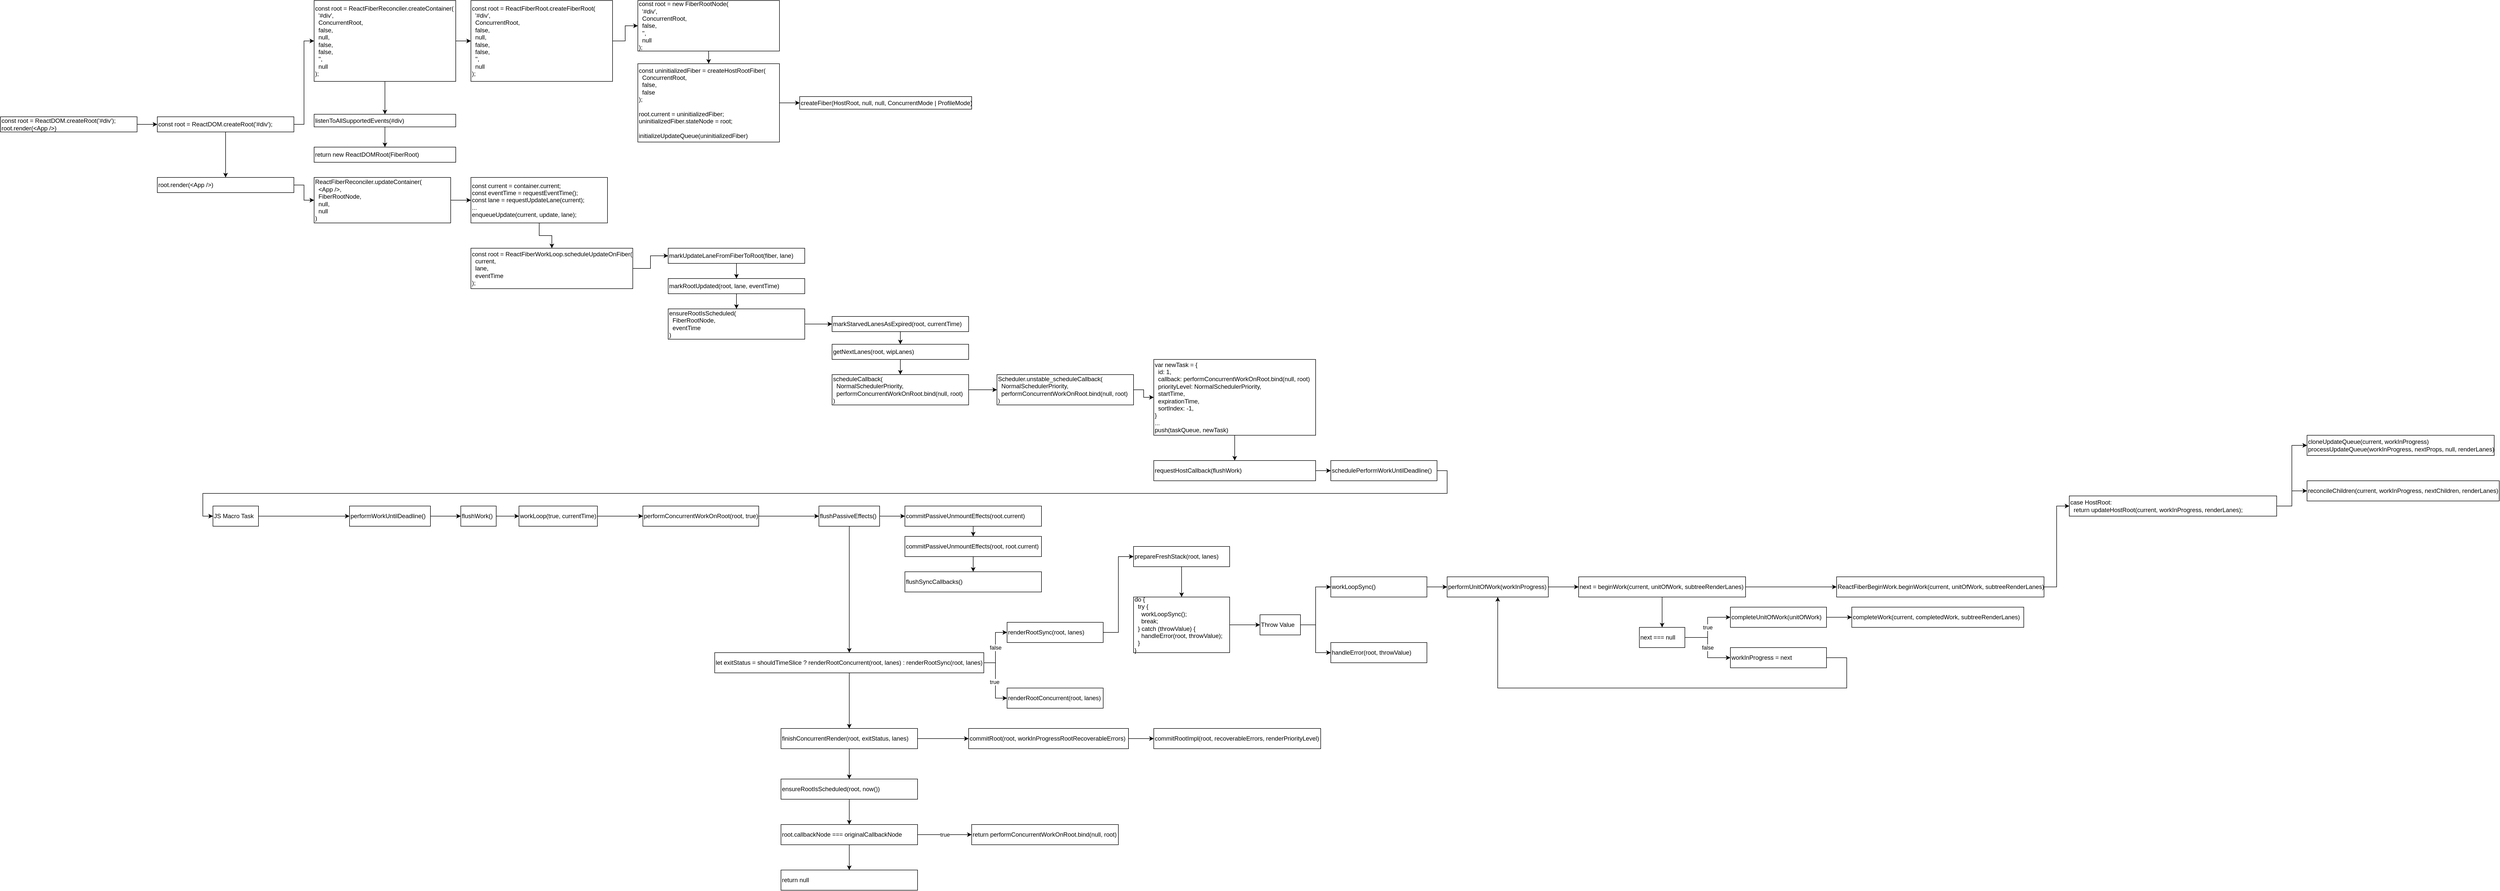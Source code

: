 <mxfile version="16.5.4" type="github">
  <diagram id="GfSZufIO2AmBlwZ52Pym" name="Page-1">
    <mxGraphModel dx="1042" dy="630" grid="1" gridSize="10" guides="1" tooltips="1" connect="1" arrows="1" fold="1" page="1" pageScale="1" pageWidth="827" pageHeight="1169" math="0" shadow="0">
      <root>
        <mxCell id="0" />
        <mxCell id="1" parent="0" />
        <mxCell id="aPvHuGmZJIQzvLXJGcmd-1" value="const root = ReactDOM.createRoot(&#39;#div&#39;);&lt;br&gt;root.render(&amp;lt;App /&amp;gt;)" style="rounded=0;html=1;align=left;" parent="1" vertex="1">
          <mxGeometry x="10" y="290" width="270" height="30" as="geometry" />
        </mxCell>
        <mxCell id="aPvHuGmZJIQzvLXJGcmd-2" value="" style="endArrow=classic;html=1;rounded=0;entryX=0;entryY=0.5;entryDx=0;entryDy=0;exitX=1;exitY=0.5;exitDx=0;exitDy=0;" parent="1" source="aPvHuGmZJIQzvLXJGcmd-1" target="aPvHuGmZJIQzvLXJGcmd-3" edge="1">
          <mxGeometry width="50" height="50" relative="1" as="geometry">
            <mxPoint x="180" y="250" as="sourcePoint" />
            <mxPoint x="350" y="305" as="targetPoint" />
          </mxGeometry>
        </mxCell>
        <mxCell id="aPvHuGmZJIQzvLXJGcmd-5" style="edgeStyle=orthogonalEdgeStyle;rounded=0;orthogonalLoop=1;jettySize=auto;html=1;exitX=1;exitY=0.5;exitDx=0;exitDy=0;entryX=0;entryY=0.5;entryDx=0;entryDy=0;" parent="1" source="aPvHuGmZJIQzvLXJGcmd-3" target="aPvHuGmZJIQzvLXJGcmd-4" edge="1">
          <mxGeometry relative="1" as="geometry" />
        </mxCell>
        <mxCell id="aPvHuGmZJIQzvLXJGcmd-19" style="edgeStyle=orthogonalEdgeStyle;rounded=0;orthogonalLoop=1;jettySize=auto;html=1;exitX=0.5;exitY=1;exitDx=0;exitDy=0;entryX=0.5;entryY=0;entryDx=0;entryDy=0;" parent="1" source="aPvHuGmZJIQzvLXJGcmd-3" target="aPvHuGmZJIQzvLXJGcmd-18" edge="1">
          <mxGeometry relative="1" as="geometry" />
        </mxCell>
        <mxCell id="aPvHuGmZJIQzvLXJGcmd-3" value="const root = ReactDOM.createRoot(&#39;#div&#39;);&lt;br&gt;" style="rounded=0;html=1;align=left;" parent="1" vertex="1">
          <mxGeometry x="320" y="290" width="270" height="30" as="geometry" />
        </mxCell>
        <mxCell id="aPvHuGmZJIQzvLXJGcmd-8" style="edgeStyle=orthogonalEdgeStyle;rounded=0;orthogonalLoop=1;jettySize=auto;html=1;exitX=0.5;exitY=1;exitDx=0;exitDy=0;" parent="1" source="aPvHuGmZJIQzvLXJGcmd-4" target="aPvHuGmZJIQzvLXJGcmd-6" edge="1">
          <mxGeometry relative="1" as="geometry" />
        </mxCell>
        <mxCell id="aPvHuGmZJIQzvLXJGcmd-11" style="edgeStyle=orthogonalEdgeStyle;rounded=0;orthogonalLoop=1;jettySize=auto;html=1;entryX=0;entryY=0.5;entryDx=0;entryDy=0;" parent="1" source="aPvHuGmZJIQzvLXJGcmd-4" target="aPvHuGmZJIQzvLXJGcmd-10" edge="1">
          <mxGeometry relative="1" as="geometry" />
        </mxCell>
        <mxCell id="aPvHuGmZJIQzvLXJGcmd-4" value="const root = ReactFiberReconciler.createContainer(&lt;br&gt;&amp;nbsp; &#39;#div&#39;,&lt;br&gt;&amp;nbsp; ConcurrentRoot,&lt;br&gt;&lt;span style=&quot;white-space: pre&quot;&gt;&amp;nbsp; false,&lt;br&gt;&lt;/span&gt;&amp;nbsp; null,&lt;br&gt;&amp;nbsp; false,&lt;br&gt;&amp;nbsp; false,&lt;br&gt;&amp;nbsp; &#39;&#39;,&lt;br&gt;&amp;nbsp; null&lt;br&gt;);" style="rounded=0;html=1;align=left;" parent="1" vertex="1">
          <mxGeometry x="630" y="60" width="280" height="160" as="geometry" />
        </mxCell>
        <mxCell id="aPvHuGmZJIQzvLXJGcmd-9" style="edgeStyle=orthogonalEdgeStyle;rounded=0;orthogonalLoop=1;jettySize=auto;html=1;exitX=0.5;exitY=1;exitDx=0;exitDy=0;entryX=0.5;entryY=0;entryDx=0;entryDy=0;" parent="1" source="aPvHuGmZJIQzvLXJGcmd-6" target="aPvHuGmZJIQzvLXJGcmd-7" edge="1">
          <mxGeometry relative="1" as="geometry" />
        </mxCell>
        <mxCell id="aPvHuGmZJIQzvLXJGcmd-6" value="listenToAllSupportedEvents(#div)" style="rounded=0;html=1;align=left;" parent="1" vertex="1">
          <mxGeometry x="630" y="285" width="280" height="25" as="geometry" />
        </mxCell>
        <mxCell id="aPvHuGmZJIQzvLXJGcmd-7" value="return new ReactDOMRoot(FiberRoot)" style="rounded=0;html=1;align=left;" parent="1" vertex="1">
          <mxGeometry x="630" y="350" width="280" height="30" as="geometry" />
        </mxCell>
        <mxCell id="aPvHuGmZJIQzvLXJGcmd-16" style="edgeStyle=orthogonalEdgeStyle;rounded=0;orthogonalLoop=1;jettySize=auto;html=1;exitX=1;exitY=0.5;exitDx=0;exitDy=0;entryX=0;entryY=0.5;entryDx=0;entryDy=0;" parent="1" source="aPvHuGmZJIQzvLXJGcmd-10" target="aPvHuGmZJIQzvLXJGcmd-12" edge="1">
          <mxGeometry relative="1" as="geometry" />
        </mxCell>
        <mxCell id="aPvHuGmZJIQzvLXJGcmd-10" value="const root = ReactFiberRoot.createFiberRoot(&lt;br&gt;&amp;nbsp; &#39;#div&#39;,&lt;br&gt;&amp;nbsp; ConcurrentRoot,&lt;br&gt;&lt;span style=&quot;white-space: pre&quot;&gt;&amp;nbsp; false,&lt;br&gt;&lt;/span&gt;&amp;nbsp; null,&lt;br&gt;&amp;nbsp; false,&lt;br&gt;&amp;nbsp; false,&lt;br&gt;&amp;nbsp; &#39;&#39;,&lt;br&gt;&amp;nbsp; null&lt;br&gt;);&lt;br&gt;" style="rounded=0;html=1;align=left;" parent="1" vertex="1">
          <mxGeometry x="940" y="60" width="280" height="160" as="geometry" />
        </mxCell>
        <mxCell id="aPvHuGmZJIQzvLXJGcmd-17" style="edgeStyle=orthogonalEdgeStyle;rounded=0;orthogonalLoop=1;jettySize=auto;html=1;exitX=0.5;exitY=1;exitDx=0;exitDy=0;entryX=0.5;entryY=0;entryDx=0;entryDy=0;" parent="1" source="aPvHuGmZJIQzvLXJGcmd-12" target="aPvHuGmZJIQzvLXJGcmd-13" edge="1">
          <mxGeometry relative="1" as="geometry" />
        </mxCell>
        <mxCell id="aPvHuGmZJIQzvLXJGcmd-12" value="const root = new FiberRootNode(&lt;br&gt;&amp;nbsp; &#39;#div&#39;,&lt;br&gt;&amp;nbsp; ConcurrentRoot,&lt;br&gt;&amp;nbsp; false,&lt;br&gt;&amp;nbsp; &#39;&#39;,&lt;br&gt;&amp;nbsp; null&lt;br&gt;);" style="rounded=0;html=1;align=left;" parent="1" vertex="1">
          <mxGeometry x="1270" y="60" width="280" height="100" as="geometry" />
        </mxCell>
        <mxCell id="aPvHuGmZJIQzvLXJGcmd-15" style="edgeStyle=orthogonalEdgeStyle;rounded=0;orthogonalLoop=1;jettySize=auto;html=1;entryX=0;entryY=0.5;entryDx=0;entryDy=0;" parent="1" source="aPvHuGmZJIQzvLXJGcmd-13" target="aPvHuGmZJIQzvLXJGcmd-14" edge="1">
          <mxGeometry relative="1" as="geometry" />
        </mxCell>
        <mxCell id="aPvHuGmZJIQzvLXJGcmd-13" value="const uninitializedFiber = createHostRootFiber(&lt;br&gt;&amp;nbsp; ConcurrentRoot,&lt;br&gt;&amp;nbsp; false,&lt;br&gt;&amp;nbsp; false&lt;br&gt;);&lt;br&gt;&lt;br&gt;root.current = uninitializedFiber;&lt;br&gt;uninitializedFiber.stateNode = root;&lt;br&gt;&lt;br&gt;initializeUpdateQueue(uninitializedFiber)&lt;br&gt;" style="rounded=0;html=1;align=left;" parent="1" vertex="1">
          <mxGeometry x="1270" y="185" width="280" height="155" as="geometry" />
        </mxCell>
        <mxCell id="aPvHuGmZJIQzvLXJGcmd-14" value="createFiber(HostRoot, null, null, ConcurrentMode | ProfileMode)" style="rounded=0;html=1;align=left;" parent="1" vertex="1">
          <mxGeometry x="1590" y="250" width="340" height="25" as="geometry" />
        </mxCell>
        <mxCell id="aPvHuGmZJIQzvLXJGcmd-21" style="edgeStyle=orthogonalEdgeStyle;rounded=0;orthogonalLoop=1;jettySize=auto;html=1;exitX=1;exitY=0.5;exitDx=0;exitDy=0;entryX=0;entryY=0.5;entryDx=0;entryDy=0;" parent="1" source="aPvHuGmZJIQzvLXJGcmd-18" target="aPvHuGmZJIQzvLXJGcmd-20" edge="1">
          <mxGeometry relative="1" as="geometry" />
        </mxCell>
        <mxCell id="aPvHuGmZJIQzvLXJGcmd-18" value="root.render(&amp;lt;App /&amp;gt;)" style="rounded=0;html=1;align=left;" parent="1" vertex="1">
          <mxGeometry x="320" y="410" width="270" height="30" as="geometry" />
        </mxCell>
        <mxCell id="aPvHuGmZJIQzvLXJGcmd-23" style="edgeStyle=orthogonalEdgeStyle;rounded=0;orthogonalLoop=1;jettySize=auto;html=1;exitX=1;exitY=0.5;exitDx=0;exitDy=0;entryX=0;entryY=0.5;entryDx=0;entryDy=0;" parent="1" source="aPvHuGmZJIQzvLXJGcmd-20" target="aPvHuGmZJIQzvLXJGcmd-22" edge="1">
          <mxGeometry relative="1" as="geometry" />
        </mxCell>
        <mxCell id="aPvHuGmZJIQzvLXJGcmd-20" value="ReactFiberReconciler.updateContainer(&lt;br&gt;&amp;nbsp; &amp;lt;App /&amp;gt;,&lt;br&gt;&amp;nbsp; FiberRootNode,&lt;br&gt;&amp;nbsp; null,&lt;br&gt;&amp;nbsp; null&lt;br&gt;)" style="rounded=0;html=1;align=left;" parent="1" vertex="1">
          <mxGeometry x="630" y="410" width="270" height="90" as="geometry" />
        </mxCell>
        <mxCell id="aPvHuGmZJIQzvLXJGcmd-25" style="edgeStyle=orthogonalEdgeStyle;rounded=0;orthogonalLoop=1;jettySize=auto;html=1;exitX=0.5;exitY=1;exitDx=0;exitDy=0;entryX=0.5;entryY=0;entryDx=0;entryDy=0;" parent="1" source="aPvHuGmZJIQzvLXJGcmd-22" target="aPvHuGmZJIQzvLXJGcmd-24" edge="1">
          <mxGeometry relative="1" as="geometry" />
        </mxCell>
        <mxCell id="aPvHuGmZJIQzvLXJGcmd-22" value="const current = container.current;&lt;br&gt;const eventTime = requestEventTime();&lt;br&gt;const lane = requestUpdateLane(current);&lt;br&gt;...&lt;br&gt;enqueueUpdate(current, update, lane);&lt;br&gt;" style="rounded=0;html=1;align=left;" parent="1" vertex="1">
          <mxGeometry x="940" y="410" width="270" height="90" as="geometry" />
        </mxCell>
        <mxCell id="aPvHuGmZJIQzvLXJGcmd-30" style="edgeStyle=orthogonalEdgeStyle;rounded=0;orthogonalLoop=1;jettySize=auto;html=1;exitX=1;exitY=0.5;exitDx=0;exitDy=0;entryX=0;entryY=0.5;entryDx=0;entryDy=0;" parent="1" source="aPvHuGmZJIQzvLXJGcmd-24" target="aPvHuGmZJIQzvLXJGcmd-26" edge="1">
          <mxGeometry relative="1" as="geometry" />
        </mxCell>
        <mxCell id="aPvHuGmZJIQzvLXJGcmd-24" value="const root = ReactFiberWorkLoop.scheduleUpdateOnFiber(&lt;br&gt;&amp;nbsp; current,&lt;br&gt;&amp;nbsp; lane, &lt;br&gt;&amp;nbsp; eventTime&lt;br&gt;);" style="rounded=0;html=1;align=left;" parent="1" vertex="1">
          <mxGeometry x="940" y="550" width="320" height="80" as="geometry" />
        </mxCell>
        <mxCell id="aPvHuGmZJIQzvLXJGcmd-31" style="edgeStyle=orthogonalEdgeStyle;rounded=0;orthogonalLoop=1;jettySize=auto;html=1;exitX=0.5;exitY=1;exitDx=0;exitDy=0;entryX=0.5;entryY=0;entryDx=0;entryDy=0;" parent="1" source="aPvHuGmZJIQzvLXJGcmd-26" target="aPvHuGmZJIQzvLXJGcmd-27" edge="1">
          <mxGeometry relative="1" as="geometry" />
        </mxCell>
        <mxCell id="aPvHuGmZJIQzvLXJGcmd-26" value="markUpdateLaneFromFiberToRoot(fiber, lane)" style="rounded=0;html=1;align=left;" parent="1" vertex="1">
          <mxGeometry x="1330" y="550" width="270" height="30" as="geometry" />
        </mxCell>
        <mxCell id="aPvHuGmZJIQzvLXJGcmd-33" style="edgeStyle=orthogonalEdgeStyle;rounded=0;orthogonalLoop=1;jettySize=auto;html=1;exitX=0.5;exitY=1;exitDx=0;exitDy=0;entryX=0.5;entryY=0;entryDx=0;entryDy=0;" parent="1" source="aPvHuGmZJIQzvLXJGcmd-27" target="aPvHuGmZJIQzvLXJGcmd-32" edge="1">
          <mxGeometry relative="1" as="geometry" />
        </mxCell>
        <mxCell id="aPvHuGmZJIQzvLXJGcmd-27" value="markRootUpdated(root, lane, eventTime)" style="rounded=0;html=1;align=left;" parent="1" vertex="1">
          <mxGeometry x="1330" y="610" width="270" height="30" as="geometry" />
        </mxCell>
        <mxCell id="aPvHuGmZJIQzvLXJGcmd-35" style="edgeStyle=orthogonalEdgeStyle;rounded=0;orthogonalLoop=1;jettySize=auto;html=1;exitX=1;exitY=0.5;exitDx=0;exitDy=0;entryX=0;entryY=0.5;entryDx=0;entryDy=0;" parent="1" source="aPvHuGmZJIQzvLXJGcmd-32" target="aPvHuGmZJIQzvLXJGcmd-34" edge="1">
          <mxGeometry relative="1" as="geometry" />
        </mxCell>
        <mxCell id="aPvHuGmZJIQzvLXJGcmd-32" value="ensureRootIsScheduled(&lt;br&gt;&amp;nbsp; FiberRootNode, &lt;br&gt;&amp;nbsp; eventTime&lt;br&gt;)" style="rounded=0;html=1;align=left;" parent="1" vertex="1">
          <mxGeometry x="1330" y="670" width="270" height="60" as="geometry" />
        </mxCell>
        <mxCell id="aPvHuGmZJIQzvLXJGcmd-37" style="edgeStyle=orthogonalEdgeStyle;rounded=0;orthogonalLoop=1;jettySize=auto;html=1;exitX=0.5;exitY=1;exitDx=0;exitDy=0;entryX=0.5;entryY=0;entryDx=0;entryDy=0;" parent="1" source="aPvHuGmZJIQzvLXJGcmd-34" target="aPvHuGmZJIQzvLXJGcmd-36" edge="1">
          <mxGeometry relative="1" as="geometry" />
        </mxCell>
        <mxCell id="aPvHuGmZJIQzvLXJGcmd-34" value="markStarvedLanesAsExpired(root, currentTime)" style="rounded=0;html=1;align=left;" parent="1" vertex="1">
          <mxGeometry x="1654" y="685" width="270" height="30" as="geometry" />
        </mxCell>
        <mxCell id="aPvHuGmZJIQzvLXJGcmd-39" style="edgeStyle=orthogonalEdgeStyle;rounded=0;orthogonalLoop=1;jettySize=auto;html=1;exitX=0.5;exitY=1;exitDx=0;exitDy=0;entryX=0.5;entryY=0;entryDx=0;entryDy=0;" parent="1" source="aPvHuGmZJIQzvLXJGcmd-36" target="aPvHuGmZJIQzvLXJGcmd-38" edge="1">
          <mxGeometry relative="1" as="geometry" />
        </mxCell>
        <mxCell id="aPvHuGmZJIQzvLXJGcmd-36" value="getNextLanes(root, wipLanes)" style="rounded=0;html=1;align=left;" parent="1" vertex="1">
          <mxGeometry x="1654" y="740" width="270" height="30" as="geometry" />
        </mxCell>
        <mxCell id="aPvHuGmZJIQzvLXJGcmd-41" style="edgeStyle=orthogonalEdgeStyle;rounded=0;orthogonalLoop=1;jettySize=auto;html=1;exitX=1;exitY=0.5;exitDx=0;exitDy=0;" parent="1" source="aPvHuGmZJIQzvLXJGcmd-38" target="aPvHuGmZJIQzvLXJGcmd-40" edge="1">
          <mxGeometry relative="1" as="geometry" />
        </mxCell>
        <mxCell id="aPvHuGmZJIQzvLXJGcmd-38" value="scheduleCallback(&lt;br&gt;&amp;nbsp; NormalSchedulerPriority, &lt;br&gt;&amp;nbsp; performConcurrentWorkOnRoot.bind(null, root)&lt;br&gt;)" style="rounded=0;html=1;align=left;" parent="1" vertex="1">
          <mxGeometry x="1654" y="800" width="270" height="60" as="geometry" />
        </mxCell>
        <mxCell id="aPvHuGmZJIQzvLXJGcmd-43" style="edgeStyle=orthogonalEdgeStyle;rounded=0;orthogonalLoop=1;jettySize=auto;html=1;exitX=1;exitY=0.5;exitDx=0;exitDy=0;entryX=0;entryY=0.5;entryDx=0;entryDy=0;" parent="1" source="aPvHuGmZJIQzvLXJGcmd-40" target="aPvHuGmZJIQzvLXJGcmd-42" edge="1">
          <mxGeometry relative="1" as="geometry" />
        </mxCell>
        <mxCell id="aPvHuGmZJIQzvLXJGcmd-40" value="Scheduler.unstable_scheduleCallback(&lt;br&gt;&amp;nbsp; NormalSchedulerPriority, &lt;br&gt;&amp;nbsp; performConcurrentWorkOnRoot.bind(null, root)&lt;br&gt;)" style="rounded=0;html=1;align=left;" parent="1" vertex="1">
          <mxGeometry x="1980" y="800" width="270" height="60" as="geometry" />
        </mxCell>
        <mxCell id="aPvHuGmZJIQzvLXJGcmd-46" style="edgeStyle=orthogonalEdgeStyle;rounded=0;orthogonalLoop=1;jettySize=auto;html=1;exitX=0.5;exitY=1;exitDx=0;exitDy=0;entryX=0.5;entryY=0;entryDx=0;entryDy=0;" parent="1" source="aPvHuGmZJIQzvLXJGcmd-42" target="aPvHuGmZJIQzvLXJGcmd-45" edge="1">
          <mxGeometry relative="1" as="geometry" />
        </mxCell>
        <mxCell id="aPvHuGmZJIQzvLXJGcmd-42" value="var newTask = {&lt;br&gt;&lt;span&gt;&amp;nbsp; id: 1,&lt;br&gt;&lt;/span&gt;&amp;nbsp; callback: performConcurrentWorkOnRoot.bind(null, root)&lt;br&gt;&amp;nbsp; priorityLevel: NormalSchedulerPriority,&lt;br&gt;&amp;nbsp; startTime,&lt;br&gt;&amp;nbsp; expirationTime,&lt;br&gt;&amp;nbsp; sortIndex: -1,&lt;br&gt;}&lt;br&gt;...&lt;br&gt;push(taskQueue, newTask)&lt;br&gt;" style="rounded=0;html=1;align=left;" parent="1" vertex="1">
          <mxGeometry x="2290" y="770" width="320" height="150" as="geometry" />
        </mxCell>
        <mxCell id="aPvHuGmZJIQzvLXJGcmd-49" style="edgeStyle=orthogonalEdgeStyle;rounded=0;orthogonalLoop=1;jettySize=auto;html=1;exitX=1;exitY=0.5;exitDx=0;exitDy=0;entryX=0;entryY=0.5;entryDx=0;entryDy=0;" parent="1" source="aPvHuGmZJIQzvLXJGcmd-45" target="aPvHuGmZJIQzvLXJGcmd-47" edge="1">
          <mxGeometry relative="1" as="geometry" />
        </mxCell>
        <mxCell id="aPvHuGmZJIQzvLXJGcmd-45" value="requestHostCallback(flushWork)" style="rounded=0;html=1;align=left;" parent="1" vertex="1">
          <mxGeometry x="2290" y="970" width="320" height="40" as="geometry" />
        </mxCell>
        <mxCell id="aPvHuGmZJIQzvLXJGcmd-53" style="edgeStyle=orthogonalEdgeStyle;rounded=0;orthogonalLoop=1;jettySize=auto;html=1;exitX=1;exitY=0.5;exitDx=0;exitDy=0;entryX=0;entryY=0.5;entryDx=0;entryDy=0;" parent="1" source="aPvHuGmZJIQzvLXJGcmd-47" target="aPvHuGmZJIQzvLXJGcmd-51" edge="1">
          <mxGeometry relative="1" as="geometry" />
        </mxCell>
        <mxCell id="aPvHuGmZJIQzvLXJGcmd-47" value="schedulePerformWorkUntilDeadline()" style="rounded=0;html=1;align=left;" parent="1" vertex="1">
          <mxGeometry x="2640" y="970" width="210" height="40" as="geometry" />
        </mxCell>
        <mxCell id="aPvHuGmZJIQzvLXJGcmd-55" value="" style="edgeStyle=orthogonalEdgeStyle;rounded=0;orthogonalLoop=1;jettySize=auto;html=1;" parent="1" source="aPvHuGmZJIQzvLXJGcmd-50" target="aPvHuGmZJIQzvLXJGcmd-54" edge="1">
          <mxGeometry relative="1" as="geometry" />
        </mxCell>
        <mxCell id="aPvHuGmZJIQzvLXJGcmd-50" value="performWorkUntilDeadline()" style="rounded=0;html=1;align=left;" parent="1" vertex="1">
          <mxGeometry x="700" y="1060" width="160" height="40" as="geometry" />
        </mxCell>
        <mxCell id="aPvHuGmZJIQzvLXJGcmd-52" style="edgeStyle=orthogonalEdgeStyle;rounded=0;orthogonalLoop=1;jettySize=auto;html=1;exitX=1;exitY=0.5;exitDx=0;exitDy=0;entryX=0;entryY=0.5;entryDx=0;entryDy=0;" parent="1" source="aPvHuGmZJIQzvLXJGcmd-51" target="aPvHuGmZJIQzvLXJGcmd-50" edge="1">
          <mxGeometry relative="1" as="geometry" />
        </mxCell>
        <mxCell id="aPvHuGmZJIQzvLXJGcmd-51" value="JS Macro Task" style="rounded=0;html=1;align=left;" parent="1" vertex="1">
          <mxGeometry x="430" y="1060" width="90" height="40" as="geometry" />
        </mxCell>
        <mxCell id="aPvHuGmZJIQzvLXJGcmd-57" value="" style="edgeStyle=orthogonalEdgeStyle;rounded=0;orthogonalLoop=1;jettySize=auto;html=1;" parent="1" source="aPvHuGmZJIQzvLXJGcmd-54" target="aPvHuGmZJIQzvLXJGcmd-56" edge="1">
          <mxGeometry relative="1" as="geometry" />
        </mxCell>
        <mxCell id="aPvHuGmZJIQzvLXJGcmd-54" value="flushWork()" style="rounded=0;html=1;align=left;" parent="1" vertex="1">
          <mxGeometry x="920" y="1060" width="70" height="40" as="geometry" />
        </mxCell>
        <mxCell id="aPvHuGmZJIQzvLXJGcmd-59" value="" style="edgeStyle=orthogonalEdgeStyle;rounded=0;orthogonalLoop=1;jettySize=auto;html=1;entryX=0;entryY=0.5;entryDx=0;entryDy=0;" parent="1" source="aPvHuGmZJIQzvLXJGcmd-56" target="aPvHuGmZJIQzvLXJGcmd-66" edge="1">
          <mxGeometry relative="1" as="geometry">
            <mxPoint x="1560" y="1130" as="targetPoint" />
          </mxGeometry>
        </mxCell>
        <mxCell id="aPvHuGmZJIQzvLXJGcmd-56" value="workLoop(true, currentTime)" style="rounded=0;html=1;align=left;" parent="1" vertex="1">
          <mxGeometry x="1035" y="1060" width="155" height="40" as="geometry" />
        </mxCell>
        <mxCell id="aPvHuGmZJIQzvLXJGcmd-62" value="" style="edgeStyle=orthogonalEdgeStyle;rounded=0;orthogonalLoop=1;jettySize=auto;html=1;" parent="1" source="aPvHuGmZJIQzvLXJGcmd-58" target="aPvHuGmZJIQzvLXJGcmd-60" edge="1">
          <mxGeometry relative="1" as="geometry" />
        </mxCell>
        <mxCell id="aPvHuGmZJIQzvLXJGcmd-69" style="edgeStyle=orthogonalEdgeStyle;rounded=0;orthogonalLoop=1;jettySize=auto;html=1;" parent="1" source="aPvHuGmZJIQzvLXJGcmd-58" target="aPvHuGmZJIQzvLXJGcmd-68" edge="1">
          <mxGeometry relative="1" as="geometry" />
        </mxCell>
        <mxCell id="aPvHuGmZJIQzvLXJGcmd-58" value="flushPassiveEffects()" style="rounded=0;html=1;align=left;" parent="1" vertex="1">
          <mxGeometry x="1628" y="1060" width="120" height="40" as="geometry" />
        </mxCell>
        <mxCell id="aPvHuGmZJIQzvLXJGcmd-63" value="" style="edgeStyle=orthogonalEdgeStyle;rounded=0;orthogonalLoop=1;jettySize=auto;html=1;" parent="1" source="aPvHuGmZJIQzvLXJGcmd-60" target="aPvHuGmZJIQzvLXJGcmd-61" edge="1">
          <mxGeometry relative="1" as="geometry" />
        </mxCell>
        <mxCell id="aPvHuGmZJIQzvLXJGcmd-60" value="commitPassiveUnmountEffects(root.current)" style="rounded=0;html=1;align=left;" parent="1" vertex="1">
          <mxGeometry x="1798" y="1060" width="270" height="40" as="geometry" />
        </mxCell>
        <mxCell id="aPvHuGmZJIQzvLXJGcmd-65" value="" style="edgeStyle=orthogonalEdgeStyle;rounded=0;orthogonalLoop=1;jettySize=auto;html=1;" parent="1" source="aPvHuGmZJIQzvLXJGcmd-61" target="aPvHuGmZJIQzvLXJGcmd-64" edge="1">
          <mxGeometry relative="1" as="geometry" />
        </mxCell>
        <mxCell id="aPvHuGmZJIQzvLXJGcmd-61" value="commitPassiveUnmountEffects(root, root.current)" style="rounded=0;html=1;align=left;" parent="1" vertex="1">
          <mxGeometry x="1798" y="1120" width="270" height="40" as="geometry" />
        </mxCell>
        <mxCell id="aPvHuGmZJIQzvLXJGcmd-64" value="flushSyncCallbacks()" style="rounded=0;html=1;align=left;" parent="1" vertex="1">
          <mxGeometry x="1798" y="1190" width="270" height="40" as="geometry" />
        </mxCell>
        <mxCell id="aPvHuGmZJIQzvLXJGcmd-67" value="" style="edgeStyle=orthogonalEdgeStyle;rounded=0;orthogonalLoop=1;jettySize=auto;html=1;" parent="1" source="aPvHuGmZJIQzvLXJGcmd-66" target="aPvHuGmZJIQzvLXJGcmd-58" edge="1">
          <mxGeometry relative="1" as="geometry" />
        </mxCell>
        <mxCell id="aPvHuGmZJIQzvLXJGcmd-66" value="performConcurrentWorkOnRoot(root, true)" style="rounded=0;html=1;align=left;" parent="1" vertex="1">
          <mxGeometry x="1280" y="1060" width="229" height="40" as="geometry" />
        </mxCell>
        <mxCell id="aPvHuGmZJIQzvLXJGcmd-72" style="edgeStyle=orthogonalEdgeStyle;rounded=0;orthogonalLoop=1;jettySize=auto;html=1;entryX=0;entryY=0.5;entryDx=0;entryDy=0;" parent="1" source="aPvHuGmZJIQzvLXJGcmd-68" target="aPvHuGmZJIQzvLXJGcmd-70" edge="1">
          <mxGeometry relative="1" as="geometry" />
        </mxCell>
        <mxCell id="aPvHuGmZJIQzvLXJGcmd-73" value="true" style="edgeLabel;html=1;align=center;verticalAlign=middle;resizable=0;points=[];" parent="aPvHuGmZJIQzvLXJGcmd-72" vertex="1" connectable="0">
          <mxGeometry x="0.052" y="-2" relative="1" as="geometry">
            <mxPoint as="offset" />
          </mxGeometry>
        </mxCell>
        <mxCell id="aPvHuGmZJIQzvLXJGcmd-74" value="false" style="edgeStyle=orthogonalEdgeStyle;rounded=0;orthogonalLoop=1;jettySize=auto;html=1;entryX=0;entryY=0.5;entryDx=0;entryDy=0;" parent="1" source="aPvHuGmZJIQzvLXJGcmd-68" target="aPvHuGmZJIQzvLXJGcmd-71" edge="1">
          <mxGeometry relative="1" as="geometry" />
        </mxCell>
        <mxCell id="aPvHuGmZJIQzvLXJGcmd-77" value="" style="edgeStyle=orthogonalEdgeStyle;rounded=0;orthogonalLoop=1;jettySize=auto;html=1;" parent="1" source="aPvHuGmZJIQzvLXJGcmd-68" target="aPvHuGmZJIQzvLXJGcmd-75" edge="1">
          <mxGeometry relative="1" as="geometry" />
        </mxCell>
        <mxCell id="aPvHuGmZJIQzvLXJGcmd-68" value="let exitStatus = shouldTimeSlice ? renderRootConcurrent(root, lanes) : renderRootSync(root, lanes)" style="rounded=0;html=1;align=left;" parent="1" vertex="1">
          <mxGeometry x="1422" y="1350" width="532" height="40" as="geometry" />
        </mxCell>
        <mxCell id="aPvHuGmZJIQzvLXJGcmd-70" value="renderRootConcurrent(root, lanes)" style="rounded=0;html=1;align=left;" parent="1" vertex="1">
          <mxGeometry x="2000" y="1420" width="190" height="40" as="geometry" />
        </mxCell>
        <mxCell id="aPvHuGmZJIQzvLXJGcmd-87" value="" style="edgeStyle=orthogonalEdgeStyle;rounded=0;orthogonalLoop=1;jettySize=auto;html=1;entryX=0;entryY=0.5;entryDx=0;entryDy=0;" parent="1" source="aPvHuGmZJIQzvLXJGcmd-71" target="aPvHuGmZJIQzvLXJGcmd-86" edge="1">
          <mxGeometry relative="1" as="geometry" />
        </mxCell>
        <mxCell id="aPvHuGmZJIQzvLXJGcmd-71" value="renderRootSync(root, lanes)" style="rounded=0;html=1;align=left;" parent="1" vertex="1">
          <mxGeometry x="2000" y="1290" width="190" height="40" as="geometry" />
        </mxCell>
        <mxCell id="aPvHuGmZJIQzvLXJGcmd-78" value="" style="edgeStyle=orthogonalEdgeStyle;rounded=0;orthogonalLoop=1;jettySize=auto;html=1;" parent="1" source="aPvHuGmZJIQzvLXJGcmd-75" target="aPvHuGmZJIQzvLXJGcmd-76" edge="1">
          <mxGeometry relative="1" as="geometry" />
        </mxCell>
        <mxCell id="wl0tcXKJO6LF3421pvtA-4" value="" style="edgeStyle=orthogonalEdgeStyle;rounded=0;orthogonalLoop=1;jettySize=auto;html=1;" edge="1" parent="1" source="aPvHuGmZJIQzvLXJGcmd-75" target="wl0tcXKJO6LF3421pvtA-3">
          <mxGeometry relative="1" as="geometry" />
        </mxCell>
        <mxCell id="aPvHuGmZJIQzvLXJGcmd-75" value="finishConcurrentRender(root, exitStatus, lanes)" style="rounded=0;html=1;align=left;" parent="1" vertex="1">
          <mxGeometry x="1553" y="1500" width="270" height="40" as="geometry" />
        </mxCell>
        <mxCell id="aPvHuGmZJIQzvLXJGcmd-83" value="" style="edgeStyle=orthogonalEdgeStyle;rounded=0;orthogonalLoop=1;jettySize=auto;html=1;" parent="1" source="aPvHuGmZJIQzvLXJGcmd-76" target="aPvHuGmZJIQzvLXJGcmd-79" edge="1">
          <mxGeometry relative="1" as="geometry" />
        </mxCell>
        <mxCell id="aPvHuGmZJIQzvLXJGcmd-76" value="ensureRootIsScheduled(root, now())" style="rounded=0;html=1;align=left;" parent="1" vertex="1">
          <mxGeometry x="1553" y="1600" width="270" height="40" as="geometry" />
        </mxCell>
        <mxCell id="aPvHuGmZJIQzvLXJGcmd-81" value="" style="edgeStyle=orthogonalEdgeStyle;rounded=0;orthogonalLoop=1;jettySize=auto;html=1;" parent="1" source="aPvHuGmZJIQzvLXJGcmd-79" target="aPvHuGmZJIQzvLXJGcmd-80" edge="1">
          <mxGeometry relative="1" as="geometry" />
        </mxCell>
        <mxCell id="aPvHuGmZJIQzvLXJGcmd-82" value="true" style="edgeLabel;html=1;align=center;verticalAlign=middle;resizable=0;points=[];" parent="aPvHuGmZJIQzvLXJGcmd-81" vertex="1" connectable="0">
          <mxGeometry x="0.009" y="-5" relative="1" as="geometry">
            <mxPoint y="-5" as="offset" />
          </mxGeometry>
        </mxCell>
        <mxCell id="aPvHuGmZJIQzvLXJGcmd-85" value="" style="edgeStyle=orthogonalEdgeStyle;rounded=0;orthogonalLoop=1;jettySize=auto;html=1;" parent="1" source="aPvHuGmZJIQzvLXJGcmd-79" target="aPvHuGmZJIQzvLXJGcmd-84" edge="1">
          <mxGeometry relative="1" as="geometry" />
        </mxCell>
        <mxCell id="aPvHuGmZJIQzvLXJGcmd-79" value="root.callbackNode === originalCallbackNode" style="rounded=0;html=1;align=left;" parent="1" vertex="1">
          <mxGeometry x="1553" y="1690" width="270" height="40" as="geometry" />
        </mxCell>
        <mxCell id="aPvHuGmZJIQzvLXJGcmd-80" value="return performConcurrentWorkOnRoot.bind(null, root)" style="rounded=0;html=1;align=left;" parent="1" vertex="1">
          <mxGeometry x="1930" y="1690" width="290" height="40" as="geometry" />
        </mxCell>
        <mxCell id="aPvHuGmZJIQzvLXJGcmd-84" value="return null" style="rounded=0;html=1;align=left;" parent="1" vertex="1">
          <mxGeometry x="1553" y="1780" width="270" height="40" as="geometry" />
        </mxCell>
        <mxCell id="aPvHuGmZJIQzvLXJGcmd-89" value="" style="edgeStyle=orthogonalEdgeStyle;rounded=0;orthogonalLoop=1;jettySize=auto;html=1;" parent="1" source="aPvHuGmZJIQzvLXJGcmd-86" target="aPvHuGmZJIQzvLXJGcmd-88" edge="1">
          <mxGeometry relative="1" as="geometry" />
        </mxCell>
        <mxCell id="aPvHuGmZJIQzvLXJGcmd-86" value="prepareFreshStack(root, lanes)" style="rounded=0;html=1;align=left;" parent="1" vertex="1">
          <mxGeometry x="2250" y="1140" width="190" height="40" as="geometry" />
        </mxCell>
        <mxCell id="aPvHuGmZJIQzvLXJGcmd-91" value="" style="edgeStyle=orthogonalEdgeStyle;rounded=0;orthogonalLoop=1;jettySize=auto;html=1;" parent="1" source="aPvHuGmZJIQzvLXJGcmd-88" target="aPvHuGmZJIQzvLXJGcmd-90" edge="1">
          <mxGeometry relative="1" as="geometry" />
        </mxCell>
        <mxCell id="aPvHuGmZJIQzvLXJGcmd-88" value="do {&lt;br&gt;&amp;nbsp; try {&lt;br&gt;&amp;nbsp; &amp;nbsp; workLoopSync();&lt;br&gt;&amp;nbsp; &amp;nbsp; break;&lt;br&gt;&amp;nbsp; } catch (throwValue) {&lt;br&gt;&amp;nbsp; &amp;nbsp; handleError(root, throwValue);&lt;br&gt;&amp;nbsp; }&lt;br&gt;}" style="rounded=0;html=1;align=left;" parent="1" vertex="1">
          <mxGeometry x="2250" y="1240" width="190" height="110" as="geometry" />
        </mxCell>
        <mxCell id="aPvHuGmZJIQzvLXJGcmd-94" style="edgeStyle=orthogonalEdgeStyle;rounded=0;orthogonalLoop=1;jettySize=auto;html=1;exitX=1;exitY=0.5;exitDx=0;exitDy=0;entryX=0;entryY=0.5;entryDx=0;entryDy=0;" parent="1" source="aPvHuGmZJIQzvLXJGcmd-90" target="aPvHuGmZJIQzvLXJGcmd-92" edge="1">
          <mxGeometry relative="1" as="geometry" />
        </mxCell>
        <mxCell id="aPvHuGmZJIQzvLXJGcmd-95" style="edgeStyle=orthogonalEdgeStyle;rounded=0;orthogonalLoop=1;jettySize=auto;html=1;exitX=1;exitY=0.5;exitDx=0;exitDy=0;entryX=0;entryY=0.5;entryDx=0;entryDy=0;" parent="1" source="aPvHuGmZJIQzvLXJGcmd-90" target="aPvHuGmZJIQzvLXJGcmd-93" edge="1">
          <mxGeometry relative="1" as="geometry" />
        </mxCell>
        <mxCell id="aPvHuGmZJIQzvLXJGcmd-90" value="Throw Value" style="rounded=0;html=1;align=left;" parent="1" vertex="1">
          <mxGeometry x="2500" y="1275" width="80" height="40" as="geometry" />
        </mxCell>
        <mxCell id="aPvHuGmZJIQzvLXJGcmd-97" value="" style="edgeStyle=orthogonalEdgeStyle;rounded=0;orthogonalLoop=1;jettySize=auto;html=1;" parent="1" source="aPvHuGmZJIQzvLXJGcmd-92" target="aPvHuGmZJIQzvLXJGcmd-96" edge="1">
          <mxGeometry relative="1" as="geometry" />
        </mxCell>
        <mxCell id="aPvHuGmZJIQzvLXJGcmd-92" value="workLoopSync()" style="rounded=0;html=1;align=left;" parent="1" vertex="1">
          <mxGeometry x="2640" y="1200" width="190" height="40" as="geometry" />
        </mxCell>
        <mxCell id="aPvHuGmZJIQzvLXJGcmd-93" value="handleError(root, throwValue)" style="rounded=0;html=1;align=left;" parent="1" vertex="1">
          <mxGeometry x="2640" y="1330" width="190" height="40" as="geometry" />
        </mxCell>
        <mxCell id="aPvHuGmZJIQzvLXJGcmd-99" value="" style="edgeStyle=orthogonalEdgeStyle;rounded=0;orthogonalLoop=1;jettySize=auto;html=1;" parent="1" source="aPvHuGmZJIQzvLXJGcmd-96" target="aPvHuGmZJIQzvLXJGcmd-98" edge="1">
          <mxGeometry relative="1" as="geometry" />
        </mxCell>
        <mxCell id="aPvHuGmZJIQzvLXJGcmd-96" value="performUnitOfWork(workInProgress)" style="rounded=0;html=1;align=left;" parent="1" vertex="1">
          <mxGeometry x="2870" y="1200" width="200" height="40" as="geometry" />
        </mxCell>
        <mxCell id="aPvHuGmZJIQzvLXJGcmd-101" style="edgeStyle=orthogonalEdgeStyle;rounded=0;orthogonalLoop=1;jettySize=auto;html=1;" parent="1" source="aPvHuGmZJIQzvLXJGcmd-98" target="aPvHuGmZJIQzvLXJGcmd-100" edge="1">
          <mxGeometry relative="1" as="geometry" />
        </mxCell>
        <mxCell id="aPvHuGmZJIQzvLXJGcmd-108" style="edgeStyle=orthogonalEdgeStyle;rounded=0;orthogonalLoop=1;jettySize=auto;html=1;entryX=0;entryY=0.5;entryDx=0;entryDy=0;" parent="1" source="aPvHuGmZJIQzvLXJGcmd-98" target="aPvHuGmZJIQzvLXJGcmd-107" edge="1">
          <mxGeometry relative="1" as="geometry" />
        </mxCell>
        <mxCell id="aPvHuGmZJIQzvLXJGcmd-98" value="next = beginWork(current, unitOfWork, subtreeRenderLanes)" style="rounded=0;html=1;align=left;" parent="1" vertex="1">
          <mxGeometry x="3130" y="1200" width="330" height="40" as="geometry" />
        </mxCell>
        <mxCell id="aPvHuGmZJIQzvLXJGcmd-103" value="true" style="edgeStyle=orthogonalEdgeStyle;rounded=0;orthogonalLoop=1;jettySize=auto;html=1;entryX=0;entryY=0.5;entryDx=0;entryDy=0;" parent="1" source="aPvHuGmZJIQzvLXJGcmd-100" target="aPvHuGmZJIQzvLXJGcmd-102" edge="1">
          <mxGeometry relative="1" as="geometry" />
        </mxCell>
        <mxCell id="aPvHuGmZJIQzvLXJGcmd-105" value="false" style="edgeStyle=orthogonalEdgeStyle;rounded=0;orthogonalLoop=1;jettySize=auto;html=1;entryX=0;entryY=0.5;entryDx=0;entryDy=0;" parent="1" source="aPvHuGmZJIQzvLXJGcmd-100" target="aPvHuGmZJIQzvLXJGcmd-104" edge="1">
          <mxGeometry relative="1" as="geometry" />
        </mxCell>
        <mxCell id="aPvHuGmZJIQzvLXJGcmd-100" value="next === null" style="rounded=0;html=1;align=left;" parent="1" vertex="1">
          <mxGeometry x="3250" y="1300" width="90" height="40" as="geometry" />
        </mxCell>
        <mxCell id="wl0tcXKJO6LF3421pvtA-2" value="" style="edgeStyle=orthogonalEdgeStyle;rounded=0;orthogonalLoop=1;jettySize=auto;html=1;" edge="1" parent="1" source="aPvHuGmZJIQzvLXJGcmd-102" target="wl0tcXKJO6LF3421pvtA-1">
          <mxGeometry relative="1" as="geometry" />
        </mxCell>
        <mxCell id="aPvHuGmZJIQzvLXJGcmd-102" value="completeUnitOfWork(unitOfWork)" style="rounded=0;html=1;align=left;" parent="1" vertex="1">
          <mxGeometry x="3430" y="1260" width="190" height="40" as="geometry" />
        </mxCell>
        <mxCell id="aPvHuGmZJIQzvLXJGcmd-106" style="edgeStyle=orthogonalEdgeStyle;rounded=0;orthogonalLoop=1;jettySize=auto;html=1;entryX=0.5;entryY=1;entryDx=0;entryDy=0;exitX=1;exitY=0.5;exitDx=0;exitDy=0;" parent="1" source="aPvHuGmZJIQzvLXJGcmd-104" target="aPvHuGmZJIQzvLXJGcmd-96" edge="1">
          <mxGeometry relative="1" as="geometry">
            <mxPoint x="3660" y="1430" as="sourcePoint" />
            <Array as="points">
              <mxPoint x="3660" y="1360" />
              <mxPoint x="3660" y="1420" />
              <mxPoint x="2970" y="1420" />
            </Array>
          </mxGeometry>
        </mxCell>
        <mxCell id="aPvHuGmZJIQzvLXJGcmd-104" value="workInProgress = next" style="rounded=0;html=1;align=left;" parent="1" vertex="1">
          <mxGeometry x="3430" y="1340" width="190" height="40" as="geometry" />
        </mxCell>
        <mxCell id="aPvHuGmZJIQzvLXJGcmd-110" style="edgeStyle=orthogonalEdgeStyle;rounded=0;orthogonalLoop=1;jettySize=auto;html=1;entryX=0;entryY=0.5;entryDx=0;entryDy=0;" parent="1" source="aPvHuGmZJIQzvLXJGcmd-107" target="aPvHuGmZJIQzvLXJGcmd-109" edge="1">
          <mxGeometry relative="1" as="geometry" />
        </mxCell>
        <mxCell id="aPvHuGmZJIQzvLXJGcmd-107" value="ReactFiberBeginWork.beginWork(current, unitOfWork, subtreeRenderLanes)" style="rounded=0;html=1;align=left;" parent="1" vertex="1">
          <mxGeometry x="3640" y="1200" width="410" height="40" as="geometry" />
        </mxCell>
        <mxCell id="aPvHuGmZJIQzvLXJGcmd-112" style="edgeStyle=orthogonalEdgeStyle;rounded=0;orthogonalLoop=1;jettySize=auto;html=1;entryX=0;entryY=0.5;entryDx=0;entryDy=0;" parent="1" source="aPvHuGmZJIQzvLXJGcmd-109" target="aPvHuGmZJIQzvLXJGcmd-111" edge="1">
          <mxGeometry relative="1" as="geometry" />
        </mxCell>
        <mxCell id="aPvHuGmZJIQzvLXJGcmd-114" style="edgeStyle=orthogonalEdgeStyle;rounded=0;orthogonalLoop=1;jettySize=auto;html=1;entryX=0;entryY=0.5;entryDx=0;entryDy=0;" parent="1" source="aPvHuGmZJIQzvLXJGcmd-109" target="aPvHuGmZJIQzvLXJGcmd-113" edge="1">
          <mxGeometry relative="1" as="geometry" />
        </mxCell>
        <mxCell id="aPvHuGmZJIQzvLXJGcmd-109" value="case HostRoot:&lt;br&gt;&amp;nbsp; return updateHostRoot(current, workInProgress, renderLanes);" style="rounded=0;html=1;align=left;" parent="1" vertex="1">
          <mxGeometry x="4100" y="1040" width="410" height="40" as="geometry" />
        </mxCell>
        <mxCell id="aPvHuGmZJIQzvLXJGcmd-111" value="cloneUpdateQueue(current, workInProgress)&lt;br&gt;processUpdateQueue(workInProgress, nextProps, null, renderLanes)" style="rounded=0;html=1;align=left;" parent="1" vertex="1">
          <mxGeometry x="4570" y="920" width="370" height="40" as="geometry" />
        </mxCell>
        <mxCell id="aPvHuGmZJIQzvLXJGcmd-113" value="reconcileChildren(current, workInProgress, nextChildren, renderLanes)" style="rounded=0;html=1;align=left;" parent="1" vertex="1">
          <mxGeometry x="4570" y="1010" width="380" height="40" as="geometry" />
        </mxCell>
        <mxCell id="wl0tcXKJO6LF3421pvtA-1" value="completeWork(current, completedWork, subtreeRenderLanes)" style="rounded=0;html=1;align=left;" vertex="1" parent="1">
          <mxGeometry x="3670" y="1260" width="340" height="40" as="geometry" />
        </mxCell>
        <mxCell id="wl0tcXKJO6LF3421pvtA-6" value="" style="edgeStyle=orthogonalEdgeStyle;rounded=0;orthogonalLoop=1;jettySize=auto;html=1;" edge="1" parent="1" source="wl0tcXKJO6LF3421pvtA-3" target="wl0tcXKJO6LF3421pvtA-5">
          <mxGeometry relative="1" as="geometry" />
        </mxCell>
        <mxCell id="wl0tcXKJO6LF3421pvtA-3" value="commitRoot(root,&amp;nbsp;workInProgressRootRecoverableErrors)" style="rounded=0;html=1;align=left;" vertex="1" parent="1">
          <mxGeometry x="1924" y="1500" width="316" height="40" as="geometry" />
        </mxCell>
        <mxCell id="wl0tcXKJO6LF3421pvtA-5" value="commitRootImpl(root, recoverableErrors, renderPriorityLevel)" style="rounded=0;html=1;align=left;" vertex="1" parent="1">
          <mxGeometry x="2290" y="1500" width="330" height="40" as="geometry" />
        </mxCell>
      </root>
    </mxGraphModel>
  </diagram>
</mxfile>
